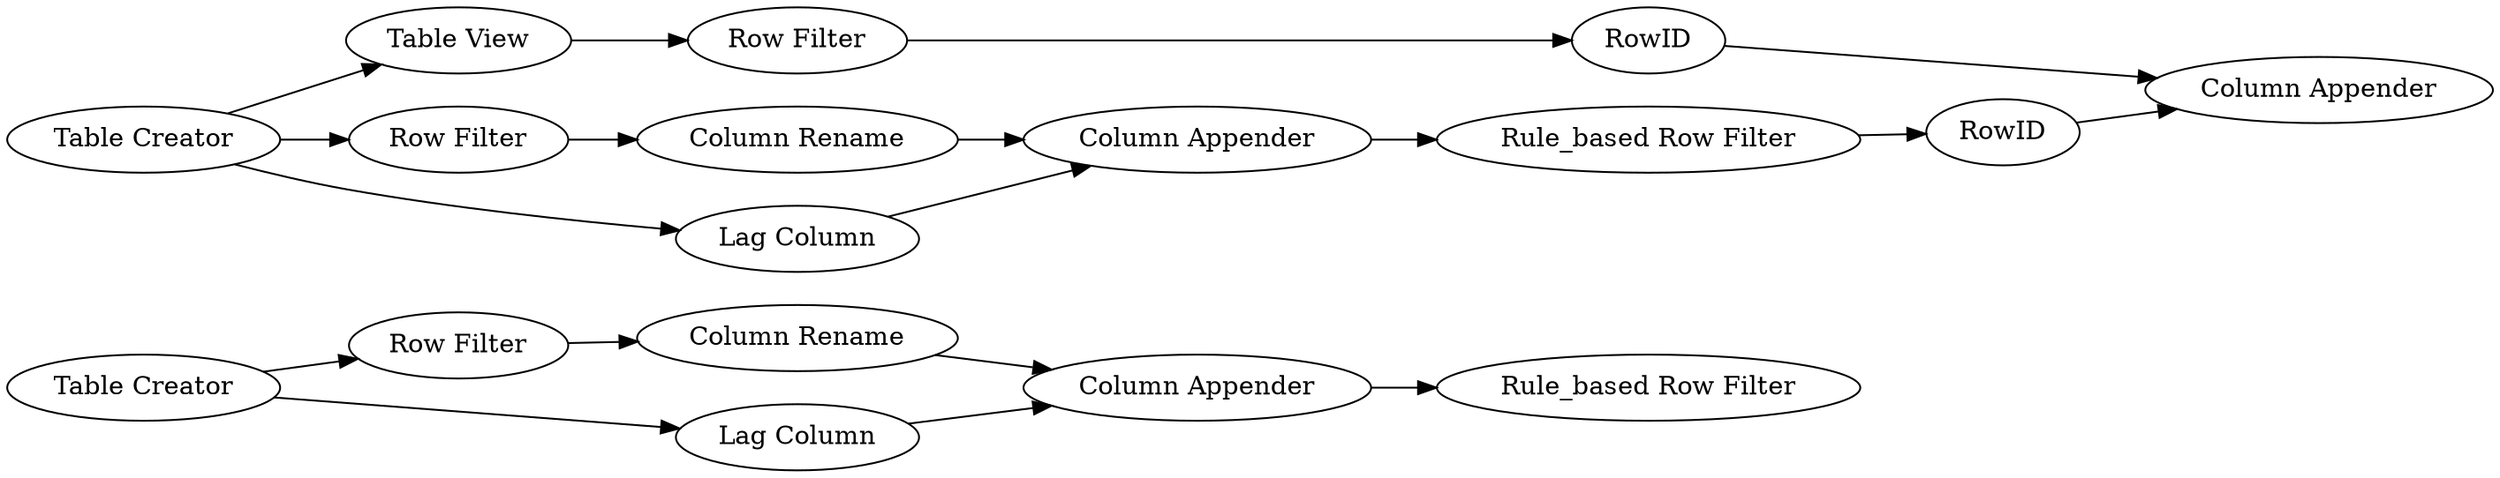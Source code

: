 digraph {
	25 [label="Table Creator"]
	28 [label="Column Appender"]
	31 [label="Row Filter"]
	32 [label="Lag Column"]
	35 [label="Rule_based Row Filter"]
	36 [label="Row Filter"]
	37 [label=RowID]
	38 [label="Table View"]
	40 [label=RowID]
	44 [label="Column Appender"]
	47 [label="Row Filter"]
	48 [label="Table Creator"]
	49 [label="Column Appender"]
	50 [label="Lag Column"]
	51 [label="Column Rename"]
	52 [label="Rule_based Row Filter"]
	53 [label="Column Rename"]
	25 -> 32
	25 -> 31
	28 -> 35
	31 -> 51
	32 -> 28
	36 -> 40
	37 -> 44
	38 -> 36
	40 -> 44
	47 -> 53
	48 -> 47
	48 -> 50
	48 -> 38
	49 -> 52
	50 -> 49
	51 -> 28
	52 -> 37
	53 -> 49
	rankdir=LR
}
